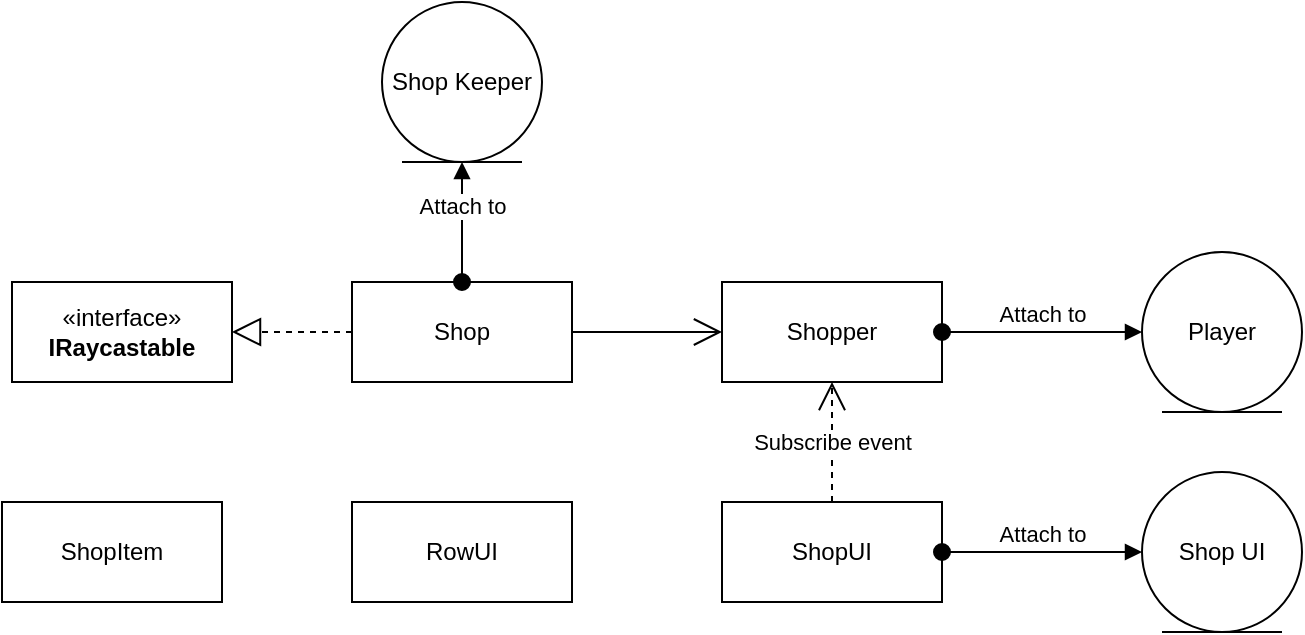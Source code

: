 <mxfile version="22.1.21" type="device">
  <diagram id="J0Jw_gMJzLSo-h7KQk8o" name="Test Page">
    <mxGraphModel dx="1434" dy="836" grid="1" gridSize="10" guides="1" tooltips="1" connect="1" arrows="1" fold="1" page="1" pageScale="1" pageWidth="850" pageHeight="1100" math="0" shadow="0">
      <root>
        <mxCell id="0" />
        <mxCell id="1" parent="0" />
        <mxCell id="epX7T-zXdiikZqVbhkOo-1" value="Shop" style="html=1;whiteSpace=wrap;" parent="1" vertex="1">
          <mxGeometry x="315" y="290" width="110" height="50" as="geometry" />
        </mxCell>
        <mxCell id="epX7T-zXdiikZqVbhkOo-2" value="Shopper" style="html=1;whiteSpace=wrap;" parent="1" vertex="1">
          <mxGeometry x="500" y="290" width="110" height="50" as="geometry" />
        </mxCell>
        <mxCell id="epX7T-zXdiikZqVbhkOo-3" value="RowUI" style="html=1;whiteSpace=wrap;" parent="1" vertex="1">
          <mxGeometry x="315" y="400" width="110" height="50" as="geometry" />
        </mxCell>
        <mxCell id="epX7T-zXdiikZqVbhkOo-4" value="ShopUI" style="html=1;whiteSpace=wrap;" parent="1" vertex="1">
          <mxGeometry x="500" y="400" width="110" height="50" as="geometry" />
        </mxCell>
        <mxCell id="CzhTfXIW62o9XZvxb9Js-1" value="Attach to" style="html=1;verticalAlign=bottom;startArrow=oval;startFill=1;endArrow=block;startSize=8;curved=0;rounded=0;" parent="1" source="epX7T-zXdiikZqVbhkOo-2" target="CzhTfXIW62o9XZvxb9Js-2" edge="1">
          <mxGeometry x="-0.01" width="60" relative="1" as="geometry">
            <mxPoint x="500" y="440" as="sourcePoint" />
            <mxPoint x="710" y="280" as="targetPoint" />
            <mxPoint as="offset" />
          </mxGeometry>
        </mxCell>
        <mxCell id="CzhTfXIW62o9XZvxb9Js-2" value="Player" style="ellipse;shape=umlEntity;whiteSpace=wrap;html=1;" parent="1" vertex="1">
          <mxGeometry x="710" y="275" width="80" height="80" as="geometry" />
        </mxCell>
        <mxCell id="CeNOZ7P4JtKM7td6Sw3N-2" value="Subscribe event" style="endArrow=open;endSize=12;dashed=1;html=1;rounded=0;" edge="1" parent="1" source="epX7T-zXdiikZqVbhkOo-4" target="epX7T-zXdiikZqVbhkOo-2">
          <mxGeometry width="160" relative="1" as="geometry">
            <mxPoint x="450" y="550" as="sourcePoint" />
            <mxPoint x="610" y="550" as="targetPoint" />
          </mxGeometry>
        </mxCell>
        <mxCell id="jjK10x3MlpFM84TFmCq0-1" value="Attach to" style="html=1;verticalAlign=bottom;startArrow=oval;startFill=1;endArrow=block;startSize=8;curved=0;rounded=0;" edge="1" parent="1" source="epX7T-zXdiikZqVbhkOo-4" target="jjK10x3MlpFM84TFmCq0-2">
          <mxGeometry x="-0.01" width="60" relative="1" as="geometry">
            <mxPoint x="620" y="325" as="sourcePoint" />
            <mxPoint x="720" y="325" as="targetPoint" />
            <mxPoint as="offset" />
          </mxGeometry>
        </mxCell>
        <mxCell id="jjK10x3MlpFM84TFmCq0-2" value="Shop UI" style="ellipse;shape=umlEntity;whiteSpace=wrap;html=1;" vertex="1" parent="1">
          <mxGeometry x="710" y="385" width="80" height="80" as="geometry" />
        </mxCell>
        <mxCell id="jjK10x3MlpFM84TFmCq0-3" value="Shop Keeper" style="ellipse;shape=umlEntity;whiteSpace=wrap;html=1;" vertex="1" parent="1">
          <mxGeometry x="330" y="150" width="80" height="80" as="geometry" />
        </mxCell>
        <mxCell id="jjK10x3MlpFM84TFmCq0-4" value="Attach to" style="html=1;verticalAlign=bottom;startArrow=oval;startFill=1;endArrow=block;startSize=8;curved=0;rounded=0;" edge="1" parent="1" source="epX7T-zXdiikZqVbhkOo-1" target="jjK10x3MlpFM84TFmCq0-3">
          <mxGeometry x="-0.01" width="60" relative="1" as="geometry">
            <mxPoint x="715" y="325" as="sourcePoint" />
            <mxPoint x="815" y="325" as="targetPoint" />
            <mxPoint as="offset" />
          </mxGeometry>
        </mxCell>
        <mxCell id="jjK10x3MlpFM84TFmCq0-5" value="«interface»&lt;br&gt;&lt;b&gt;IRaycastable&lt;/b&gt;" style="html=1;whiteSpace=wrap;" vertex="1" parent="1">
          <mxGeometry x="145" y="290" width="110" height="50" as="geometry" />
        </mxCell>
        <mxCell id="jjK10x3MlpFM84TFmCq0-6" value="" style="endArrow=block;dashed=1;endFill=0;endSize=12;html=1;rounded=0;" edge="1" parent="1" source="epX7T-zXdiikZqVbhkOo-1" target="jjK10x3MlpFM84TFmCq0-5">
          <mxGeometry width="160" relative="1" as="geometry">
            <mxPoint x="535" y="460" as="sourcePoint" />
            <mxPoint x="695" y="460" as="targetPoint" />
          </mxGeometry>
        </mxCell>
        <mxCell id="jjK10x3MlpFM84TFmCq0-7" value="" style="endArrow=open;endFill=1;endSize=12;html=1;rounded=0;" edge="1" parent="1" source="epX7T-zXdiikZqVbhkOo-1" target="epX7T-zXdiikZqVbhkOo-2">
          <mxGeometry width="160" relative="1" as="geometry">
            <mxPoint x="330" y="450" as="sourcePoint" />
            <mxPoint x="490" y="450" as="targetPoint" />
          </mxGeometry>
        </mxCell>
        <mxCell id="jjK10x3MlpFM84TFmCq0-8" value="ShopItem" style="html=1;whiteSpace=wrap;" vertex="1" parent="1">
          <mxGeometry x="140" y="400" width="110" height="50" as="geometry" />
        </mxCell>
      </root>
    </mxGraphModel>
  </diagram>
</mxfile>
